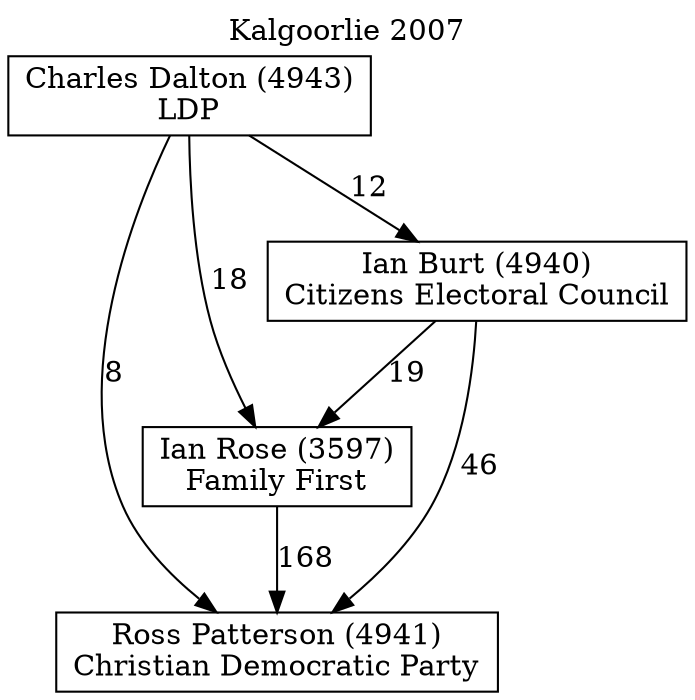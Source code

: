 // House preference flow
digraph "Ross Patterson (4941)_Kalgoorlie_2007" {
	graph [label="Kalgoorlie 2007" labelloc=t mclimit=10]
	node [shape=box]
	"Ross Patterson (4941)" [label="Ross Patterson (4941)
Christian Democratic Party"]
	"Ian Rose (3597)" [label="Ian Rose (3597)
Family First"]
	"Ian Burt (4940)" [label="Ian Burt (4940)
Citizens Electoral Council"]
	"Charles Dalton (4943)" [label="Charles Dalton (4943)
LDP"]
	"Ian Rose (3597)" -> "Ross Patterson (4941)" [label=168]
	"Ian Burt (4940)" -> "Ian Rose (3597)" [label=19]
	"Charles Dalton (4943)" -> "Ian Burt (4940)" [label=12]
	"Ian Burt (4940)" -> "Ross Patterson (4941)" [label=46]
	"Charles Dalton (4943)" -> "Ross Patterson (4941)" [label=8]
	"Charles Dalton (4943)" -> "Ian Rose (3597)" [label=18]
}
